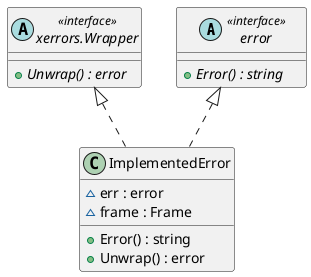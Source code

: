 @startuml

skinparam minClassWidth 130

abstract class error <<interface>> {
  {abstract} {method} + Error() : string
}
abstract class "xerrors.Wrapper" as Wrapper <<interface>> {
  {abstract} {method} + Unwrap() : error
}
class ImplementedError {
  {field} ~ err : error
  {field} ~ frame : Frame
  {method} + Error() : string
  {method} + Unwrap() : error
}

ImplementedError .up.|> error
ImplementedError .up.|> Wrapper

@enduml
